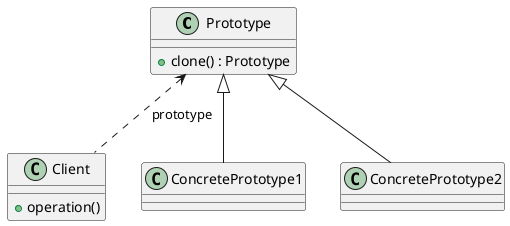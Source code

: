 @startuml Todo

class Prototype {
    + clone() : Prototype
}

class Client {
    + operation()
}


Prototype <.. Client: prototype
Prototype <|-- ConcretePrototype1
Prototype <|-- ConcretePrototype2

@enduml